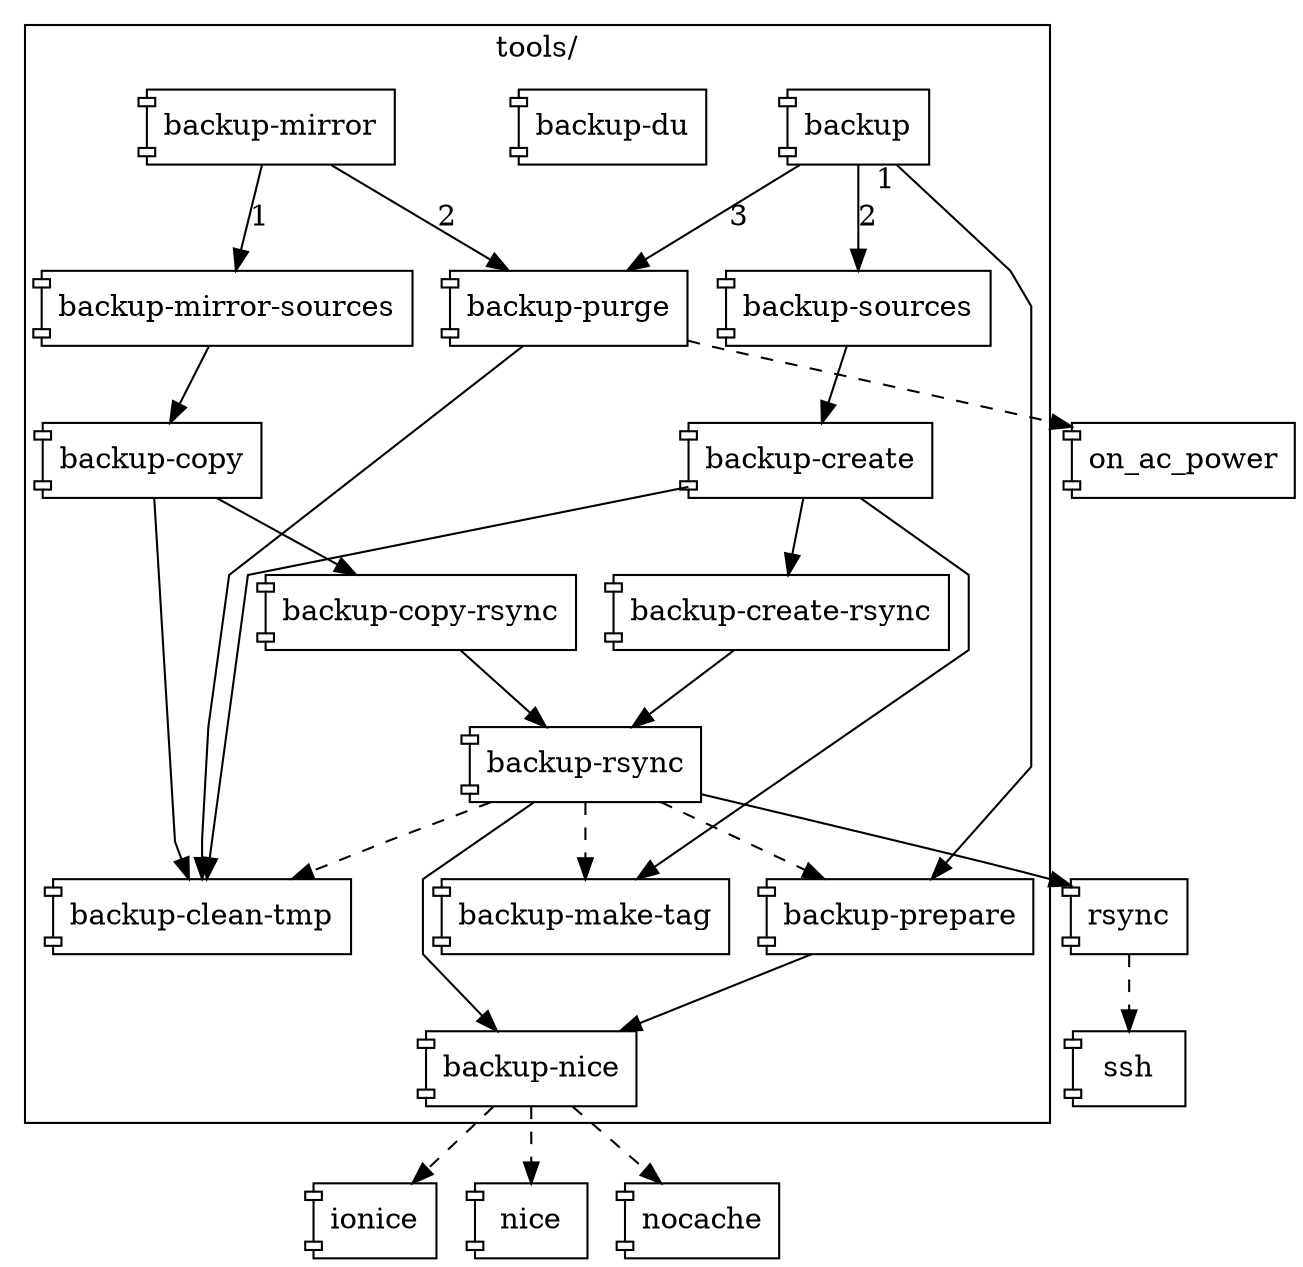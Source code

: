 digraph "rsync-backup" {
	graph	[ splines = polyline ]
	node	[ shape = component, target = "_parent" ]
	subgraph "cluster:tools" {
		graph	[ label = "tools/" ]
		node	[ URL = "../#\N" ]
		"backup"		-> "backup-prepare"		[ taillabel = 1 ]
		"backup"		-> "backup-sources"		[ label = 2 ]
		"backup"		-> "backup-purge"		[ label = 3 ]
		"backup-copy"		-> "backup-clean-tmp"
		"backup-copy"		-> "backup-copy-rsync"
		"backup-copy-rsync"	-> "backup-rsync"
		"backup-du"
		"backup-create"		-> "backup-clean-tmp"
		"backup-create"		-> "backup-create-rsync"
		"backup-create"		-> "backup-make-tag"
		"backup-create-rsync"	-> "backup-rsync"
		"backup-mirror"		-> "backup-mirror-sources"	[ label = 1 ]
		"backup-mirror"		-> "backup-purge"		[ label = 2 ]
		"backup-mirror-sources"	-> "backup-copy"
		"backup-prepare"	-> "backup-nice"
		"backup-purge"		-> "backup-clean-tmp"
		"backup-rsync"		-> "backup-clean-tmp"		[ style = dashed ]
		"backup-rsync"		-> "backup-make-tag"		[ style = dashed ]
		"backup-rsync"		-> "backup-nice"		[ minlen = 2 ]
		"backup-rsync"		-> "backup-prepare"		[ style = dashed ]
		"backup-sources"	-> "backup-create"
	}
	"backup-nice"	-> "ionice"		[ style = dashed ]
	"backup-nice"	-> "nice"		[ style = dashed ]
	"backup-nice"	-> "nocache"		[ style = dashed ]
	"backup-purge"	-> "on_ac_power"	[ style = dashed ]
	"backup-rsync"	-> "rsync"
	"rsync"		-> "ssh"		[ style = dashed ]
}
